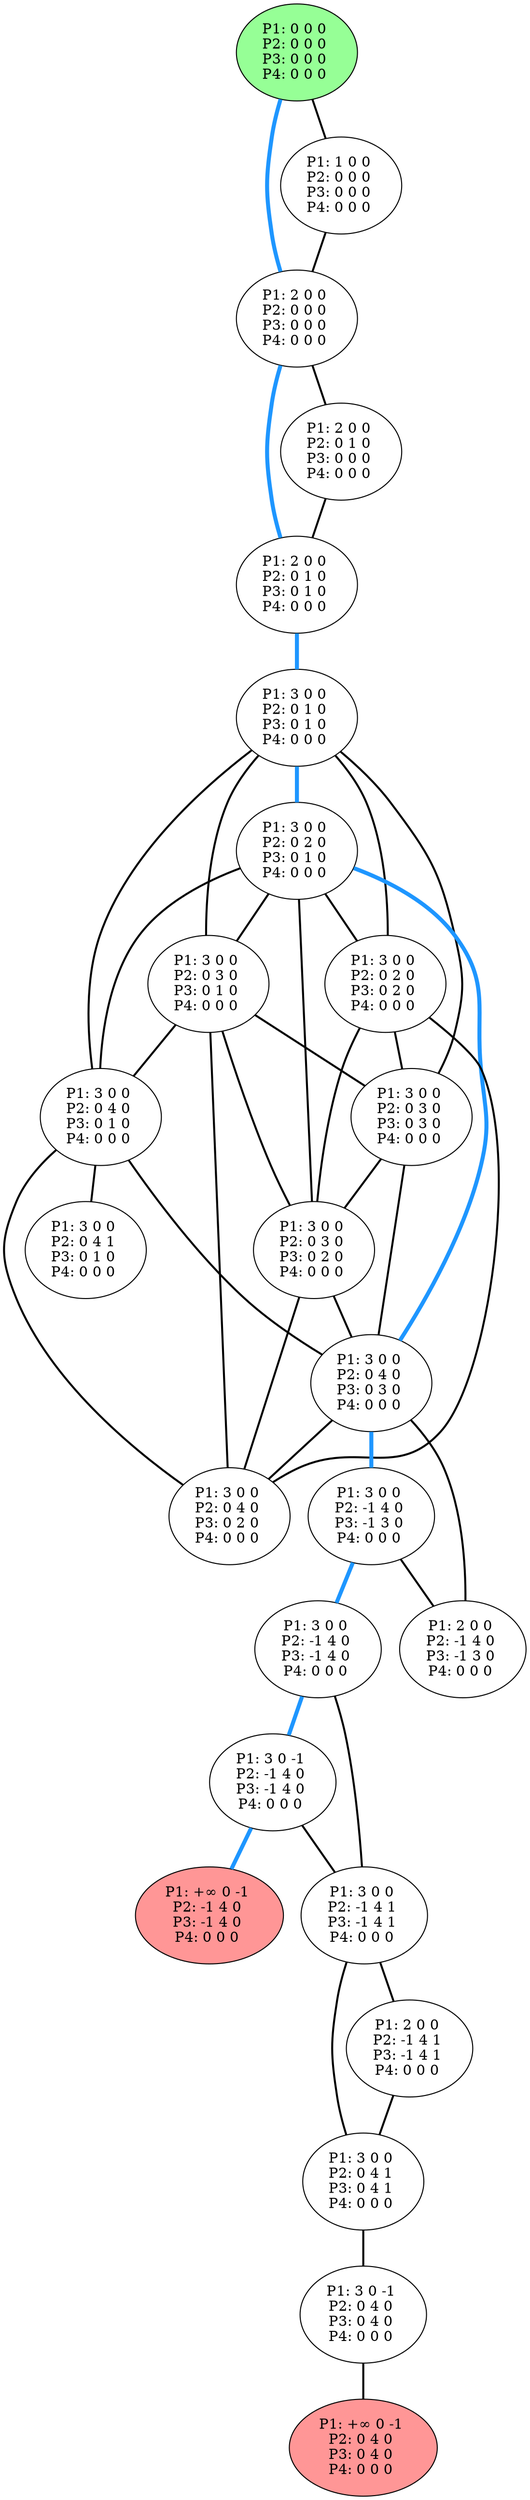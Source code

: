 graph G {
color = "black"
0 [label = "P1: 0 0 0 
P2: 0 0 0 
P3: 0 0 0 
P4: 0 0 0 
",  style="filled", fillcolor = "#96FF96"];
1 [label = "P1: 1 0 0 
P2: 0 0 0 
P3: 0 0 0 
P4: 0 0 0 
"];
2 [label = "P1: 2 0 0 
P2: 0 0 0 
P3: 0 0 0 
P4: 0 0 0 
"];
3 [label = "P1: 2 0 0 
P2: 0 1 0 
P3: 0 0 0 
P4: 0 0 0 
"];
4 [label = "P1: 2 0 0 
P2: 0 1 0 
P3: 0 1 0 
P4: 0 0 0 
"];
5 [label = "P1: 3 0 0 
P2: 0 1 0 
P3: 0 1 0 
P4: 0 0 0 
"];
6 [label = "P1: 3 0 0 
P2: 0 2 0 
P3: 0 1 0 
P4: 0 0 0 
"];
7 [label = "P1: 3 0 0 
P2: 0 3 0 
P3: 0 1 0 
P4: 0 0 0 
"];
8 [label = "P1: 3 0 0 
P2: 0 4 0 
P3: 0 1 0 
P4: 0 0 0 
"];
9 [label = "P1: 3 0 0 
P2: 0 2 0 
P3: 0 2 0 
P4: 0 0 0 
"];
10 [label = "P1: 3 0 0 
P2: 0 3 0 
P3: 0 3 0 
P4: 0 0 0 
"];
11 [label = "P1: 3 0 0 
P2: 0 3 0 
P3: 0 2 0 
P4: 0 0 0 
"];
12 [label = "P1: 3 0 0 
P2: 0 4 0 
P3: 0 3 0 
P4: 0 0 0 
"];
13 [label = "P1: 3 0 0 
P2: 0 4 0 
P3: 0 2 0 
P4: 0 0 0 
"];
14 [label = "P1: 3 0 0 
P2: 0 4 1 
P3: 0 1 0 
P4: 0 0 0 
"];
15 [label = "P1: 3 0 0 
P2: -1 4 0 
P3: -1 3 0 
P4: 0 0 0 
"];
16 [label = "P1: 2 0 0 
P2: -1 4 0 
P3: -1 3 0 
P4: 0 0 0 
"];
17 [label = "P1: 3 0 0 
P2: -1 4 0 
P3: -1 4 0 
P4: 0 0 0 
"];
18 [label = "P1: 3 0 -1 
P2: -1 4 0 
P3: -1 4 0 
P4: 0 0 0 
"];
1818 [label = "P1: +∞ 0 -1 
P2: -1 4 0 
P3: -1 4 0 
P4: 0 0 0 
",  style="filled", fillcolor = "#FF9696"];
19 [label = "P1: 3 0 0 
P2: -1 4 1 
P3: -1 4 1 
P4: 0 0 0 
"];
20 [label = "P1: 2 0 0 
P2: -1 4 1 
P3: -1 4 1 
P4: 0 0 0 
"];
21 [label = "P1: 3 0 0 
P2: 0 4 1 
P3: 0 4 1 
P4: 0 0 0 
"];
22 [label = "P1: 3 0 -1 
P2: 0 4 0 
P3: 0 4 0 
P4: 0 0 0 
"];
2222 [label = "P1: +∞ 0 -1 
P2: 0 4 0 
P3: 0 4 0 
P4: 0 0 0 
",  style="filled", fillcolor = "#FF9696"];
edge [style=bold];
0 -- 1 [color=black];
0 -- 2 [color="#1E96FF", penwidth=4.0];

1 -- 2 [color=black];

2 -- 3 [color=black];
2 -- 4 [color="#1E96FF", penwidth=4.0];

3 -- 4 [color=black];

4 -- 5 [color="#1E96FF", penwidth=4.0];

5 -- 6 [color="#1E96FF", penwidth=4.0];
5 -- 7 [color=black];
5 -- 8 [color=black];
5 -- 9 [color=black];
5 -- 10 [color=black];

6 -- 7 [color=black];
6 -- 8 [color=black];
6 -- 9 [color=black];
6 -- 11 [color=black];
6 -- 12 [color="#1E96FF", penwidth=4.0];

7 -- 8 [color=black];
7 -- 11 [color=black];
7 -- 10 [color=black];
7 -- 13 [color=black];

8 -- 14 [color=black];
8 -- 13 [color=black];
8 -- 12 [color=black];

9 -- 11 [color=black];
9 -- 13 [color=black];
9 -- 10 [color=black];

10 -- 12 [color=black];
10 -- 11 [color=black];

11 -- 13 [color=black];
11 -- 12 [color=black];

12 -- 13 [color=black];
12 -- 15 [color="#1E96FF", penwidth=4.0];
12 -- 16 [color=black];



15 -- 16 [color=black];
15 -- 17 [color="#1E96FF", penwidth=4.0];


17 -- 18 [color="#1E96FF", penwidth=4.0];
17 -- 19 [color=black];

18 -- 19 [color=black];

18 -- 1818 [color="#1E96FF", penwidth=4.0];
19 -- 20 [color=black];
19 -- 21 [color=black];

20 -- 21 [color=black];

21 -- 22 [color=black];


22 -- 2222 [color=black];
}
